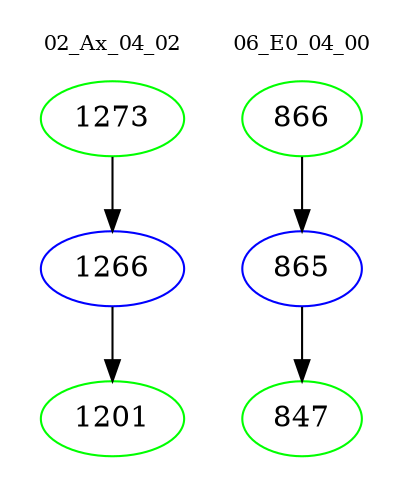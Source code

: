 digraph{
subgraph cluster_0 {
color = white
label = "02_Ax_04_02";
fontsize=10;
T0_1273 [label="1273", color="green"]
T0_1273 -> T0_1266 [color="black"]
T0_1266 [label="1266", color="blue"]
T0_1266 -> T0_1201 [color="black"]
T0_1201 [label="1201", color="green"]
}
subgraph cluster_1 {
color = white
label = "06_E0_04_00";
fontsize=10;
T1_866 [label="866", color="green"]
T1_866 -> T1_865 [color="black"]
T1_865 [label="865", color="blue"]
T1_865 -> T1_847 [color="black"]
T1_847 [label="847", color="green"]
}
}
